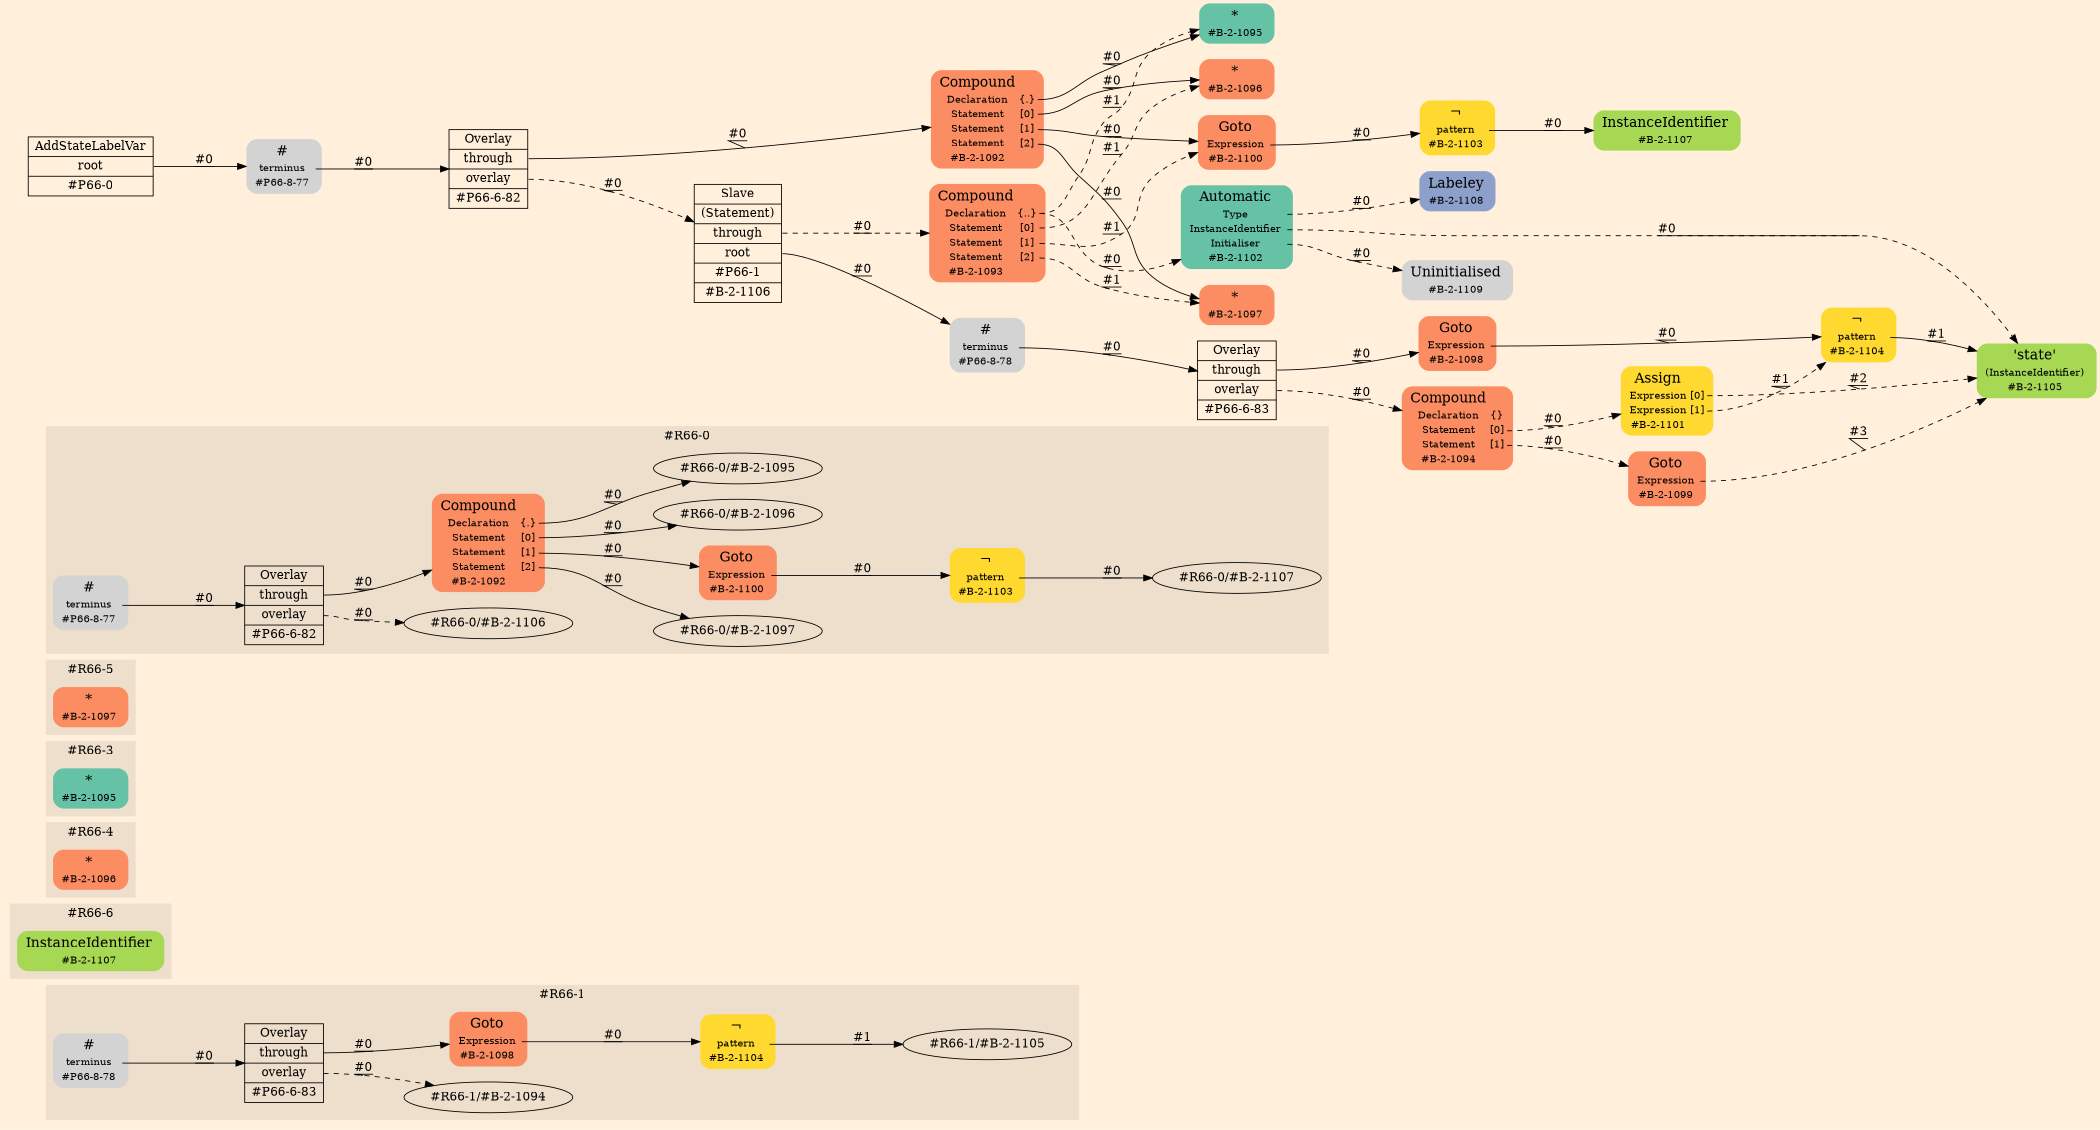 digraph Inferno {
graph [
rankdir = "LR"
ranksep = 1.0
size = "14,20"
bgcolor = antiquewhite1
color = black
fontcolor = black
];
node [
];
subgraph "cluster#R66-2" {
label = "#R66-2"
style = "filled"
color = antiquewhite2
}
subgraph "cluster#R66-1" {
label = "#R66-1"
style = "filled"
color = antiquewhite2
"#R66-1/#B-2-1098" [
shape = "plaintext"
fillcolor = "/set28/2"
label = <<TABLE BORDER="0" CELLBORDER="0" CELLSPACING="0">
 <TR>
  <TD><FONT POINT-SIZE="16.0">Goto</FONT></TD>
  <TD></TD>
 </TR>
 <TR>
  <TD>Expression</TD>
  <TD PORT="port0"></TD>
 </TR>
 <TR>
  <TD>#B-2-1098</TD>
  <TD PORT="port1"></TD>
 </TR>
</TABLE>>
style = "rounded,filled"
fontsize = "12"
];
"#R66-1/#P66-8-78" [
shape = "plaintext"
label = <<TABLE BORDER="0" CELLBORDER="0" CELLSPACING="0">
 <TR>
  <TD><FONT POINT-SIZE="16.0">#</FONT></TD>
  <TD></TD>
 </TR>
 <TR>
  <TD>terminus</TD>
  <TD PORT="port0"></TD>
 </TR>
 <TR>
  <TD>#P66-8-78</TD>
  <TD PORT="port1"></TD>
 </TR>
</TABLE>>
style = "rounded,filled"
fontsize = "12"
];
"#R66-1/#B-2-1104" [
shape = "plaintext"
fillcolor = "/set28/6"
label = <<TABLE BORDER="0" CELLBORDER="0" CELLSPACING="0">
 <TR>
  <TD><FONT POINT-SIZE="16.0">¬</FONT></TD>
  <TD></TD>
 </TR>
 <TR>
  <TD>pattern</TD>
  <TD PORT="port0"></TD>
 </TR>
 <TR>
  <TD>#B-2-1104</TD>
  <TD PORT="port1"></TD>
 </TR>
</TABLE>>
style = "rounded,filled"
fontsize = "12"
];
"#R66-1/#P66-6-83" [
shape = "record"
fillcolor = antiquewhite2
label = "<fixed> Overlay | <port0> through | <port1> overlay | <port2> #P66-6-83"
style = "filled"
fontsize = "14"
color = black
fontcolor = black
];
"#R66-1/#B-2-1098":port0 -> "#R66-1/#B-2-1104" [style="solid"
label = "#0"
decorate = true
color = black
fontcolor = black
];
"#R66-1/#P66-8-78":port0 -> "#R66-1/#P66-6-83" [style="solid"
label = "#0"
decorate = true
color = black
fontcolor = black
];
"#R66-1/#B-2-1104":port0 -> "#R66-1/#B-2-1105" [style="solid"
label = "#1"
decorate = true
color = black
fontcolor = black
];
"#R66-1/#P66-6-83":port0 -> "#R66-1/#B-2-1098" [style="solid"
label = "#0"
decorate = true
color = black
fontcolor = black
];
"#R66-1/#P66-6-83":port1 -> "#R66-1/#B-2-1094" [style="dashed"
label = "#0"
decorate = true
color = black
fontcolor = black
];
}
subgraph "cluster#R66-6" {
label = "#R66-6"
style = "filled"
color = antiquewhite2
"#R66-6/#B-2-1107" [
shape = "plaintext"
fillcolor = "/set28/5"
label = <<TABLE BORDER="0" CELLBORDER="0" CELLSPACING="0">
 <TR>
  <TD><FONT POINT-SIZE="16.0">InstanceIdentifier</FONT></TD>
  <TD></TD>
 </TR>
 <TR>
  <TD>#B-2-1107</TD>
  <TD PORT="port0"></TD>
 </TR>
</TABLE>>
style = "rounded,filled"
fontsize = "12"
];
}
subgraph "cluster#R66-4" {
label = "#R66-4"
style = "filled"
color = antiquewhite2
"#R66-4/#B-2-1096" [
shape = "plaintext"
fillcolor = "/set28/2"
label = <<TABLE BORDER="0" CELLBORDER="0" CELLSPACING="0">
 <TR>
  <TD><FONT POINT-SIZE="16.0">*</FONT></TD>
  <TD></TD>
 </TR>
 <TR>
  <TD>#B-2-1096</TD>
  <TD PORT="port0"></TD>
 </TR>
</TABLE>>
style = "rounded,filled"
fontsize = "12"
];
}
subgraph "cluster#R66-3" {
label = "#R66-3"
style = "filled"
color = antiquewhite2
"#R66-3/#B-2-1095" [
shape = "plaintext"
fillcolor = "/set28/1"
label = <<TABLE BORDER="0" CELLBORDER="0" CELLSPACING="0">
 <TR>
  <TD><FONT POINT-SIZE="16.0">*</FONT></TD>
  <TD></TD>
 </TR>
 <TR>
  <TD>#B-2-1095</TD>
  <TD PORT="port0"></TD>
 </TR>
</TABLE>>
style = "rounded,filled"
fontsize = "12"
];
}
subgraph "cluster#R66-5" {
label = "#R66-5"
style = "filled"
color = antiquewhite2
"#R66-5/#B-2-1097" [
shape = "plaintext"
fillcolor = "/set28/2"
label = <<TABLE BORDER="0" CELLBORDER="0" CELLSPACING="0">
 <TR>
  <TD><FONT POINT-SIZE="16.0">*</FONT></TD>
  <TD></TD>
 </TR>
 <TR>
  <TD>#B-2-1097</TD>
  <TD PORT="port0"></TD>
 </TR>
</TABLE>>
style = "rounded,filled"
fontsize = "12"
];
}
subgraph "cluster#R66-0" {
label = "#R66-0"
style = "filled"
color = antiquewhite2
"#R66-0/#B-2-1103" [
shape = "plaintext"
fillcolor = "/set28/6"
label = <<TABLE BORDER="0" CELLBORDER="0" CELLSPACING="0">
 <TR>
  <TD><FONT POINT-SIZE="16.0">¬</FONT></TD>
  <TD></TD>
 </TR>
 <TR>
  <TD>pattern</TD>
  <TD PORT="port0"></TD>
 </TR>
 <TR>
  <TD>#B-2-1103</TD>
  <TD PORT="port1"></TD>
 </TR>
</TABLE>>
style = "rounded,filled"
fontsize = "12"
];
"#R66-0/#P66-8-77" [
shape = "plaintext"
label = <<TABLE BORDER="0" CELLBORDER="0" CELLSPACING="0">
 <TR>
  <TD><FONT POINT-SIZE="16.0">#</FONT></TD>
  <TD></TD>
 </TR>
 <TR>
  <TD>terminus</TD>
  <TD PORT="port0"></TD>
 </TR>
 <TR>
  <TD>#P66-8-77</TD>
  <TD PORT="port1"></TD>
 </TR>
</TABLE>>
style = "rounded,filled"
fontsize = "12"
];
"#R66-0/#B-2-1100" [
shape = "plaintext"
fillcolor = "/set28/2"
label = <<TABLE BORDER="0" CELLBORDER="0" CELLSPACING="0">
 <TR>
  <TD><FONT POINT-SIZE="16.0">Goto</FONT></TD>
  <TD></TD>
 </TR>
 <TR>
  <TD>Expression</TD>
  <TD PORT="port0"></TD>
 </TR>
 <TR>
  <TD>#B-2-1100</TD>
  <TD PORT="port1"></TD>
 </TR>
</TABLE>>
style = "rounded,filled"
fontsize = "12"
];
"#R66-0/#B-2-1092" [
shape = "plaintext"
fillcolor = "/set28/2"
label = <<TABLE BORDER="0" CELLBORDER="0" CELLSPACING="0">
 <TR>
  <TD><FONT POINT-SIZE="16.0">Compound</FONT></TD>
  <TD></TD>
 </TR>
 <TR>
  <TD>Declaration</TD>
  <TD PORT="port0">{.}</TD>
 </TR>
 <TR>
  <TD>Statement</TD>
  <TD PORT="port1">[0]</TD>
 </TR>
 <TR>
  <TD>Statement</TD>
  <TD PORT="port2">[1]</TD>
 </TR>
 <TR>
  <TD>Statement</TD>
  <TD PORT="port3">[2]</TD>
 </TR>
 <TR>
  <TD>#B-2-1092</TD>
  <TD PORT="port4"></TD>
 </TR>
</TABLE>>
style = "rounded,filled"
fontsize = "12"
];
"#R66-0/#P66-6-82" [
shape = "record"
fillcolor = antiquewhite2
label = "<fixed> Overlay | <port0> through | <port1> overlay | <port2> #P66-6-82"
style = "filled"
fontsize = "14"
color = black
fontcolor = black
];
"#R66-0/#B-2-1103":port0 -> "#R66-0/#B-2-1107" [style="solid"
label = "#0"
decorate = true
color = black
fontcolor = black
];
"#R66-0/#P66-8-77":port0 -> "#R66-0/#P66-6-82" [style="solid"
label = "#0"
decorate = true
color = black
fontcolor = black
];
"#R66-0/#B-2-1100":port0 -> "#R66-0/#B-2-1103" [style="solid"
label = "#0"
decorate = true
color = black
fontcolor = black
];
"#R66-0/#B-2-1092":port0 -> "#R66-0/#B-2-1095" [style="solid"
label = "#0"
decorate = true
color = black
fontcolor = black
];
"#R66-0/#B-2-1092":port1 -> "#R66-0/#B-2-1096" [style="solid"
label = "#0"
decorate = true
color = black
fontcolor = black
];
"#R66-0/#B-2-1092":port2 -> "#R66-0/#B-2-1100" [style="solid"
label = "#0"
decorate = true
color = black
fontcolor = black
];
"#R66-0/#B-2-1092":port3 -> "#R66-0/#B-2-1097" [style="solid"
label = "#0"
decorate = true
color = black
fontcolor = black
];
"#R66-0/#P66-6-82":port0 -> "#R66-0/#B-2-1092" [style="solid"
label = "#0"
decorate = true
color = black
fontcolor = black
];
"#R66-0/#P66-6-82":port1 -> "#R66-0/#B-2-1106" [style="dashed"
label = "#0"
decorate = true
color = black
fontcolor = black
];
}
"CR#P66-0" [
shape = "record"
fillcolor = antiquewhite1
label = "<fixed> AddStateLabelVar | <port0> root | <port1> #P66-0"
style = "filled"
fontsize = "14"
color = black
fontcolor = black
];
"#P66-8-77" [
shape = "plaintext"
label = <<TABLE BORDER="0" CELLBORDER="0" CELLSPACING="0">
 <TR>
  <TD><FONT POINT-SIZE="16.0">#</FONT></TD>
  <TD></TD>
 </TR>
 <TR>
  <TD>terminus</TD>
  <TD PORT="port0"></TD>
 </TR>
 <TR>
  <TD>#P66-8-77</TD>
  <TD PORT="port1"></TD>
 </TR>
</TABLE>>
style = "rounded,filled"
fontsize = "12"
];
"#P66-6-82" [
shape = "record"
fillcolor = antiquewhite1
label = "<fixed> Overlay | <port0> through | <port1> overlay | <port2> #P66-6-82"
style = "filled"
fontsize = "14"
color = black
fontcolor = black
];
"#B-2-1092" [
shape = "plaintext"
fillcolor = "/set28/2"
label = <<TABLE BORDER="0" CELLBORDER="0" CELLSPACING="0">
 <TR>
  <TD><FONT POINT-SIZE="16.0">Compound</FONT></TD>
  <TD></TD>
 </TR>
 <TR>
  <TD>Declaration</TD>
  <TD PORT="port0">{.}</TD>
 </TR>
 <TR>
  <TD>Statement</TD>
  <TD PORT="port1">[0]</TD>
 </TR>
 <TR>
  <TD>Statement</TD>
  <TD PORT="port2">[1]</TD>
 </TR>
 <TR>
  <TD>Statement</TD>
  <TD PORT="port3">[2]</TD>
 </TR>
 <TR>
  <TD>#B-2-1092</TD>
  <TD PORT="port4"></TD>
 </TR>
</TABLE>>
style = "rounded,filled"
fontsize = "12"
];
"#B-2-1095" [
shape = "plaintext"
fillcolor = "/set28/1"
label = <<TABLE BORDER="0" CELLBORDER="0" CELLSPACING="0">
 <TR>
  <TD><FONT POINT-SIZE="16.0">*</FONT></TD>
  <TD></TD>
 </TR>
 <TR>
  <TD>#B-2-1095</TD>
  <TD PORT="port0"></TD>
 </TR>
</TABLE>>
style = "rounded,filled"
fontsize = "12"
];
"#B-2-1096" [
shape = "plaintext"
fillcolor = "/set28/2"
label = <<TABLE BORDER="0" CELLBORDER="0" CELLSPACING="0">
 <TR>
  <TD><FONT POINT-SIZE="16.0">*</FONT></TD>
  <TD></TD>
 </TR>
 <TR>
  <TD>#B-2-1096</TD>
  <TD PORT="port0"></TD>
 </TR>
</TABLE>>
style = "rounded,filled"
fontsize = "12"
];
"#B-2-1100" [
shape = "plaintext"
fillcolor = "/set28/2"
label = <<TABLE BORDER="0" CELLBORDER="0" CELLSPACING="0">
 <TR>
  <TD><FONT POINT-SIZE="16.0">Goto</FONT></TD>
  <TD></TD>
 </TR>
 <TR>
  <TD>Expression</TD>
  <TD PORT="port0"></TD>
 </TR>
 <TR>
  <TD>#B-2-1100</TD>
  <TD PORT="port1"></TD>
 </TR>
</TABLE>>
style = "rounded,filled"
fontsize = "12"
];
"#B-2-1103" [
shape = "plaintext"
fillcolor = "/set28/6"
label = <<TABLE BORDER="0" CELLBORDER="0" CELLSPACING="0">
 <TR>
  <TD><FONT POINT-SIZE="16.0">¬</FONT></TD>
  <TD></TD>
 </TR>
 <TR>
  <TD>pattern</TD>
  <TD PORT="port0"></TD>
 </TR>
 <TR>
  <TD>#B-2-1103</TD>
  <TD PORT="port1"></TD>
 </TR>
</TABLE>>
style = "rounded,filled"
fontsize = "12"
];
"#B-2-1107" [
shape = "plaintext"
fillcolor = "/set28/5"
label = <<TABLE BORDER="0" CELLBORDER="0" CELLSPACING="0">
 <TR>
  <TD><FONT POINT-SIZE="16.0">InstanceIdentifier</FONT></TD>
  <TD></TD>
 </TR>
 <TR>
  <TD>#B-2-1107</TD>
  <TD PORT="port0"></TD>
 </TR>
</TABLE>>
style = "rounded,filled"
fontsize = "12"
];
"#B-2-1097" [
shape = "plaintext"
fillcolor = "/set28/2"
label = <<TABLE BORDER="0" CELLBORDER="0" CELLSPACING="0">
 <TR>
  <TD><FONT POINT-SIZE="16.0">*</FONT></TD>
  <TD></TD>
 </TR>
 <TR>
  <TD>#B-2-1097</TD>
  <TD PORT="port0"></TD>
 </TR>
</TABLE>>
style = "rounded,filled"
fontsize = "12"
];
"#B-2-1106" [
shape = "record"
fillcolor = antiquewhite1
label = "<fixed> Slave | <port0> (Statement) | <port1> through | <port2> root | <port3> #P66-1 | <port4> #B-2-1106"
style = "filled"
fontsize = "14"
color = black
fontcolor = black
];
"#B-2-1093" [
shape = "plaintext"
fillcolor = "/set28/2"
label = <<TABLE BORDER="0" CELLBORDER="0" CELLSPACING="0">
 <TR>
  <TD><FONT POINT-SIZE="16.0">Compound</FONT></TD>
  <TD></TD>
 </TR>
 <TR>
  <TD>Declaration</TD>
  <TD PORT="port0">{..}</TD>
 </TR>
 <TR>
  <TD>Statement</TD>
  <TD PORT="port1">[0]</TD>
 </TR>
 <TR>
  <TD>Statement</TD>
  <TD PORT="port2">[1]</TD>
 </TR>
 <TR>
  <TD>Statement</TD>
  <TD PORT="port3">[2]</TD>
 </TR>
 <TR>
  <TD>#B-2-1093</TD>
  <TD PORT="port4"></TD>
 </TR>
</TABLE>>
style = "rounded,filled"
fontsize = "12"
];
"#B-2-1102" [
shape = "plaintext"
fillcolor = "/set28/1"
label = <<TABLE BORDER="0" CELLBORDER="0" CELLSPACING="0">
 <TR>
  <TD><FONT POINT-SIZE="16.0">Automatic</FONT></TD>
  <TD></TD>
 </TR>
 <TR>
  <TD>Type</TD>
  <TD PORT="port0"></TD>
 </TR>
 <TR>
  <TD>InstanceIdentifier</TD>
  <TD PORT="port1"></TD>
 </TR>
 <TR>
  <TD>Initialiser</TD>
  <TD PORT="port2"></TD>
 </TR>
 <TR>
  <TD>#B-2-1102</TD>
  <TD PORT="port3"></TD>
 </TR>
</TABLE>>
style = "rounded,filled"
fontsize = "12"
];
"#B-2-1108" [
shape = "plaintext"
fillcolor = "/set28/3"
label = <<TABLE BORDER="0" CELLBORDER="0" CELLSPACING="0">
 <TR>
  <TD><FONT POINT-SIZE="16.0">Labeley</FONT></TD>
  <TD></TD>
 </TR>
 <TR>
  <TD>#B-2-1108</TD>
  <TD PORT="port0"></TD>
 </TR>
</TABLE>>
style = "rounded,filled"
fontsize = "12"
];
"#B-2-1105" [
shape = "plaintext"
fillcolor = "/set28/5"
label = <<TABLE BORDER="0" CELLBORDER="0" CELLSPACING="0">
 <TR>
  <TD><FONT POINT-SIZE="16.0">'state'</FONT></TD>
  <TD></TD>
 </TR>
 <TR>
  <TD>(InstanceIdentifier)</TD>
  <TD PORT="port0"></TD>
 </TR>
 <TR>
  <TD>#B-2-1105</TD>
  <TD PORT="port1"></TD>
 </TR>
</TABLE>>
style = "rounded,filled"
fontsize = "12"
];
"#B-2-1109" [
shape = "plaintext"
label = <<TABLE BORDER="0" CELLBORDER="0" CELLSPACING="0">
 <TR>
  <TD><FONT POINT-SIZE="16.0">Uninitialised</FONT></TD>
  <TD></TD>
 </TR>
 <TR>
  <TD>#B-2-1109</TD>
  <TD PORT="port0"></TD>
 </TR>
</TABLE>>
style = "rounded,filled"
fontsize = "12"
];
"#P66-8-78" [
shape = "plaintext"
label = <<TABLE BORDER="0" CELLBORDER="0" CELLSPACING="0">
 <TR>
  <TD><FONT POINT-SIZE="16.0">#</FONT></TD>
  <TD></TD>
 </TR>
 <TR>
  <TD>terminus</TD>
  <TD PORT="port0"></TD>
 </TR>
 <TR>
  <TD>#P66-8-78</TD>
  <TD PORT="port1"></TD>
 </TR>
</TABLE>>
style = "rounded,filled"
fontsize = "12"
];
"#P66-6-83" [
shape = "record"
fillcolor = antiquewhite1
label = "<fixed> Overlay | <port0> through | <port1> overlay | <port2> #P66-6-83"
style = "filled"
fontsize = "14"
color = black
fontcolor = black
];
"#B-2-1098" [
shape = "plaintext"
fillcolor = "/set28/2"
label = <<TABLE BORDER="0" CELLBORDER="0" CELLSPACING="0">
 <TR>
  <TD><FONT POINT-SIZE="16.0">Goto</FONT></TD>
  <TD></TD>
 </TR>
 <TR>
  <TD>Expression</TD>
  <TD PORT="port0"></TD>
 </TR>
 <TR>
  <TD>#B-2-1098</TD>
  <TD PORT="port1"></TD>
 </TR>
</TABLE>>
style = "rounded,filled"
fontsize = "12"
];
"#B-2-1104" [
shape = "plaintext"
fillcolor = "/set28/6"
label = <<TABLE BORDER="0" CELLBORDER="0" CELLSPACING="0">
 <TR>
  <TD><FONT POINT-SIZE="16.0">¬</FONT></TD>
  <TD></TD>
 </TR>
 <TR>
  <TD>pattern</TD>
  <TD PORT="port0"></TD>
 </TR>
 <TR>
  <TD>#B-2-1104</TD>
  <TD PORT="port1"></TD>
 </TR>
</TABLE>>
style = "rounded,filled"
fontsize = "12"
];
"#B-2-1094" [
shape = "plaintext"
fillcolor = "/set28/2"
label = <<TABLE BORDER="0" CELLBORDER="0" CELLSPACING="0">
 <TR>
  <TD><FONT POINT-SIZE="16.0">Compound</FONT></TD>
  <TD></TD>
 </TR>
 <TR>
  <TD>Declaration</TD>
  <TD PORT="port0">{}</TD>
 </TR>
 <TR>
  <TD>Statement</TD>
  <TD PORT="port1">[0]</TD>
 </TR>
 <TR>
  <TD>Statement</TD>
  <TD PORT="port2">[1]</TD>
 </TR>
 <TR>
  <TD>#B-2-1094</TD>
  <TD PORT="port3"></TD>
 </TR>
</TABLE>>
style = "rounded,filled"
fontsize = "12"
];
"#B-2-1101" [
shape = "plaintext"
fillcolor = "/set28/6"
label = <<TABLE BORDER="0" CELLBORDER="0" CELLSPACING="0">
 <TR>
  <TD><FONT POINT-SIZE="16.0">Assign</FONT></TD>
  <TD></TD>
 </TR>
 <TR>
  <TD>Expression</TD>
  <TD PORT="port0">[0]</TD>
 </TR>
 <TR>
  <TD>Expression</TD>
  <TD PORT="port1">[1]</TD>
 </TR>
 <TR>
  <TD>#B-2-1101</TD>
  <TD PORT="port2"></TD>
 </TR>
</TABLE>>
style = "rounded,filled"
fontsize = "12"
];
"#B-2-1099" [
shape = "plaintext"
fillcolor = "/set28/2"
label = <<TABLE BORDER="0" CELLBORDER="0" CELLSPACING="0">
 <TR>
  <TD><FONT POINT-SIZE="16.0">Goto</FONT></TD>
  <TD></TD>
 </TR>
 <TR>
  <TD>Expression</TD>
  <TD PORT="port0"></TD>
 </TR>
 <TR>
  <TD>#B-2-1099</TD>
  <TD PORT="port1"></TD>
 </TR>
</TABLE>>
style = "rounded,filled"
fontsize = "12"
];
"CR#P66-0":port0 -> "#P66-8-77" [style="solid"
label = "#0"
decorate = true
color = black
fontcolor = black
];
"#P66-8-77":port0 -> "#P66-6-82" [style="solid"
label = "#0"
decorate = true
color = black
fontcolor = black
];
"#P66-6-82":port0 -> "#B-2-1092" [style="solid"
label = "#0"
decorate = true
color = black
fontcolor = black
];
"#P66-6-82":port1 -> "#B-2-1106" [style="dashed"
label = "#0"
decorate = true
color = black
fontcolor = black
];
"#B-2-1092":port0 -> "#B-2-1095" [style="solid"
label = "#0"
decorate = true
color = black
fontcolor = black
];
"#B-2-1092":port1 -> "#B-2-1096" [style="solid"
label = "#0"
decorate = true
color = black
fontcolor = black
];
"#B-2-1092":port2 -> "#B-2-1100" [style="solid"
label = "#0"
decorate = true
color = black
fontcolor = black
];
"#B-2-1092":port3 -> "#B-2-1097" [style="solid"
label = "#0"
decorate = true
color = black
fontcolor = black
];
"#B-2-1100":port0 -> "#B-2-1103" [style="solid"
label = "#0"
decorate = true
color = black
fontcolor = black
];
"#B-2-1103":port0 -> "#B-2-1107" [style="solid"
label = "#0"
decorate = true
color = black
fontcolor = black
];
"#B-2-1106":port1 -> "#B-2-1093" [style="dashed"
label = "#0"
decorate = true
color = black
fontcolor = black
];
"#B-2-1106":port2 -> "#P66-8-78" [style="solid"
label = "#0"
decorate = true
color = black
fontcolor = black
];
"#B-2-1093":port0 -> "#B-2-1102" [style="dashed"
label = "#0"
decorate = true
color = black
fontcolor = black
];
"#B-2-1093":port0 -> "#B-2-1095" [style="dashed"
label = "#1"
decorate = true
color = black
fontcolor = black
];
"#B-2-1093":port1 -> "#B-2-1096" [style="dashed"
label = "#1"
decorate = true
color = black
fontcolor = black
];
"#B-2-1093":port2 -> "#B-2-1100" [style="dashed"
label = "#1"
decorate = true
color = black
fontcolor = black
];
"#B-2-1093":port3 -> "#B-2-1097" [style="dashed"
label = "#1"
decorate = true
color = black
fontcolor = black
];
"#B-2-1102":port0 -> "#B-2-1108" [style="dashed"
label = "#0"
decorate = true
color = black
fontcolor = black
];
"#B-2-1102":port1 -> "#B-2-1105" [style="dashed"
label = "#0"
decorate = true
color = black
fontcolor = black
];
"#B-2-1102":port2 -> "#B-2-1109" [style="dashed"
label = "#0"
decorate = true
color = black
fontcolor = black
];
"#P66-8-78":port0 -> "#P66-6-83" [style="solid"
label = "#0"
decorate = true
color = black
fontcolor = black
];
"#P66-6-83":port0 -> "#B-2-1098" [style="solid"
label = "#0"
decorate = true
color = black
fontcolor = black
];
"#P66-6-83":port1 -> "#B-2-1094" [style="dashed"
label = "#0"
decorate = true
color = black
fontcolor = black
];
"#B-2-1098":port0 -> "#B-2-1104" [style="solid"
label = "#0"
decorate = true
color = black
fontcolor = black
];
"#B-2-1104":port0 -> "#B-2-1105" [style="solid"
label = "#1"
decorate = true
color = black
fontcolor = black
];
"#B-2-1094":port1 -> "#B-2-1101" [style="dashed"
label = "#0"
decorate = true
color = black
fontcolor = black
];
"#B-2-1094":port2 -> "#B-2-1099" [style="dashed"
label = "#0"
decorate = true
color = black
fontcolor = black
];
"#B-2-1101":port0 -> "#B-2-1105" [style="dashed"
label = "#2"
decorate = true
color = black
fontcolor = black
];
"#B-2-1101":port1 -> "#B-2-1104" [style="dashed"
label = "#1"
decorate = true
color = black
fontcolor = black
];
"#B-2-1099":port0 -> "#B-2-1105" [style="dashed"
label = "#3"
decorate = true
color = black
fontcolor = black
];
}
